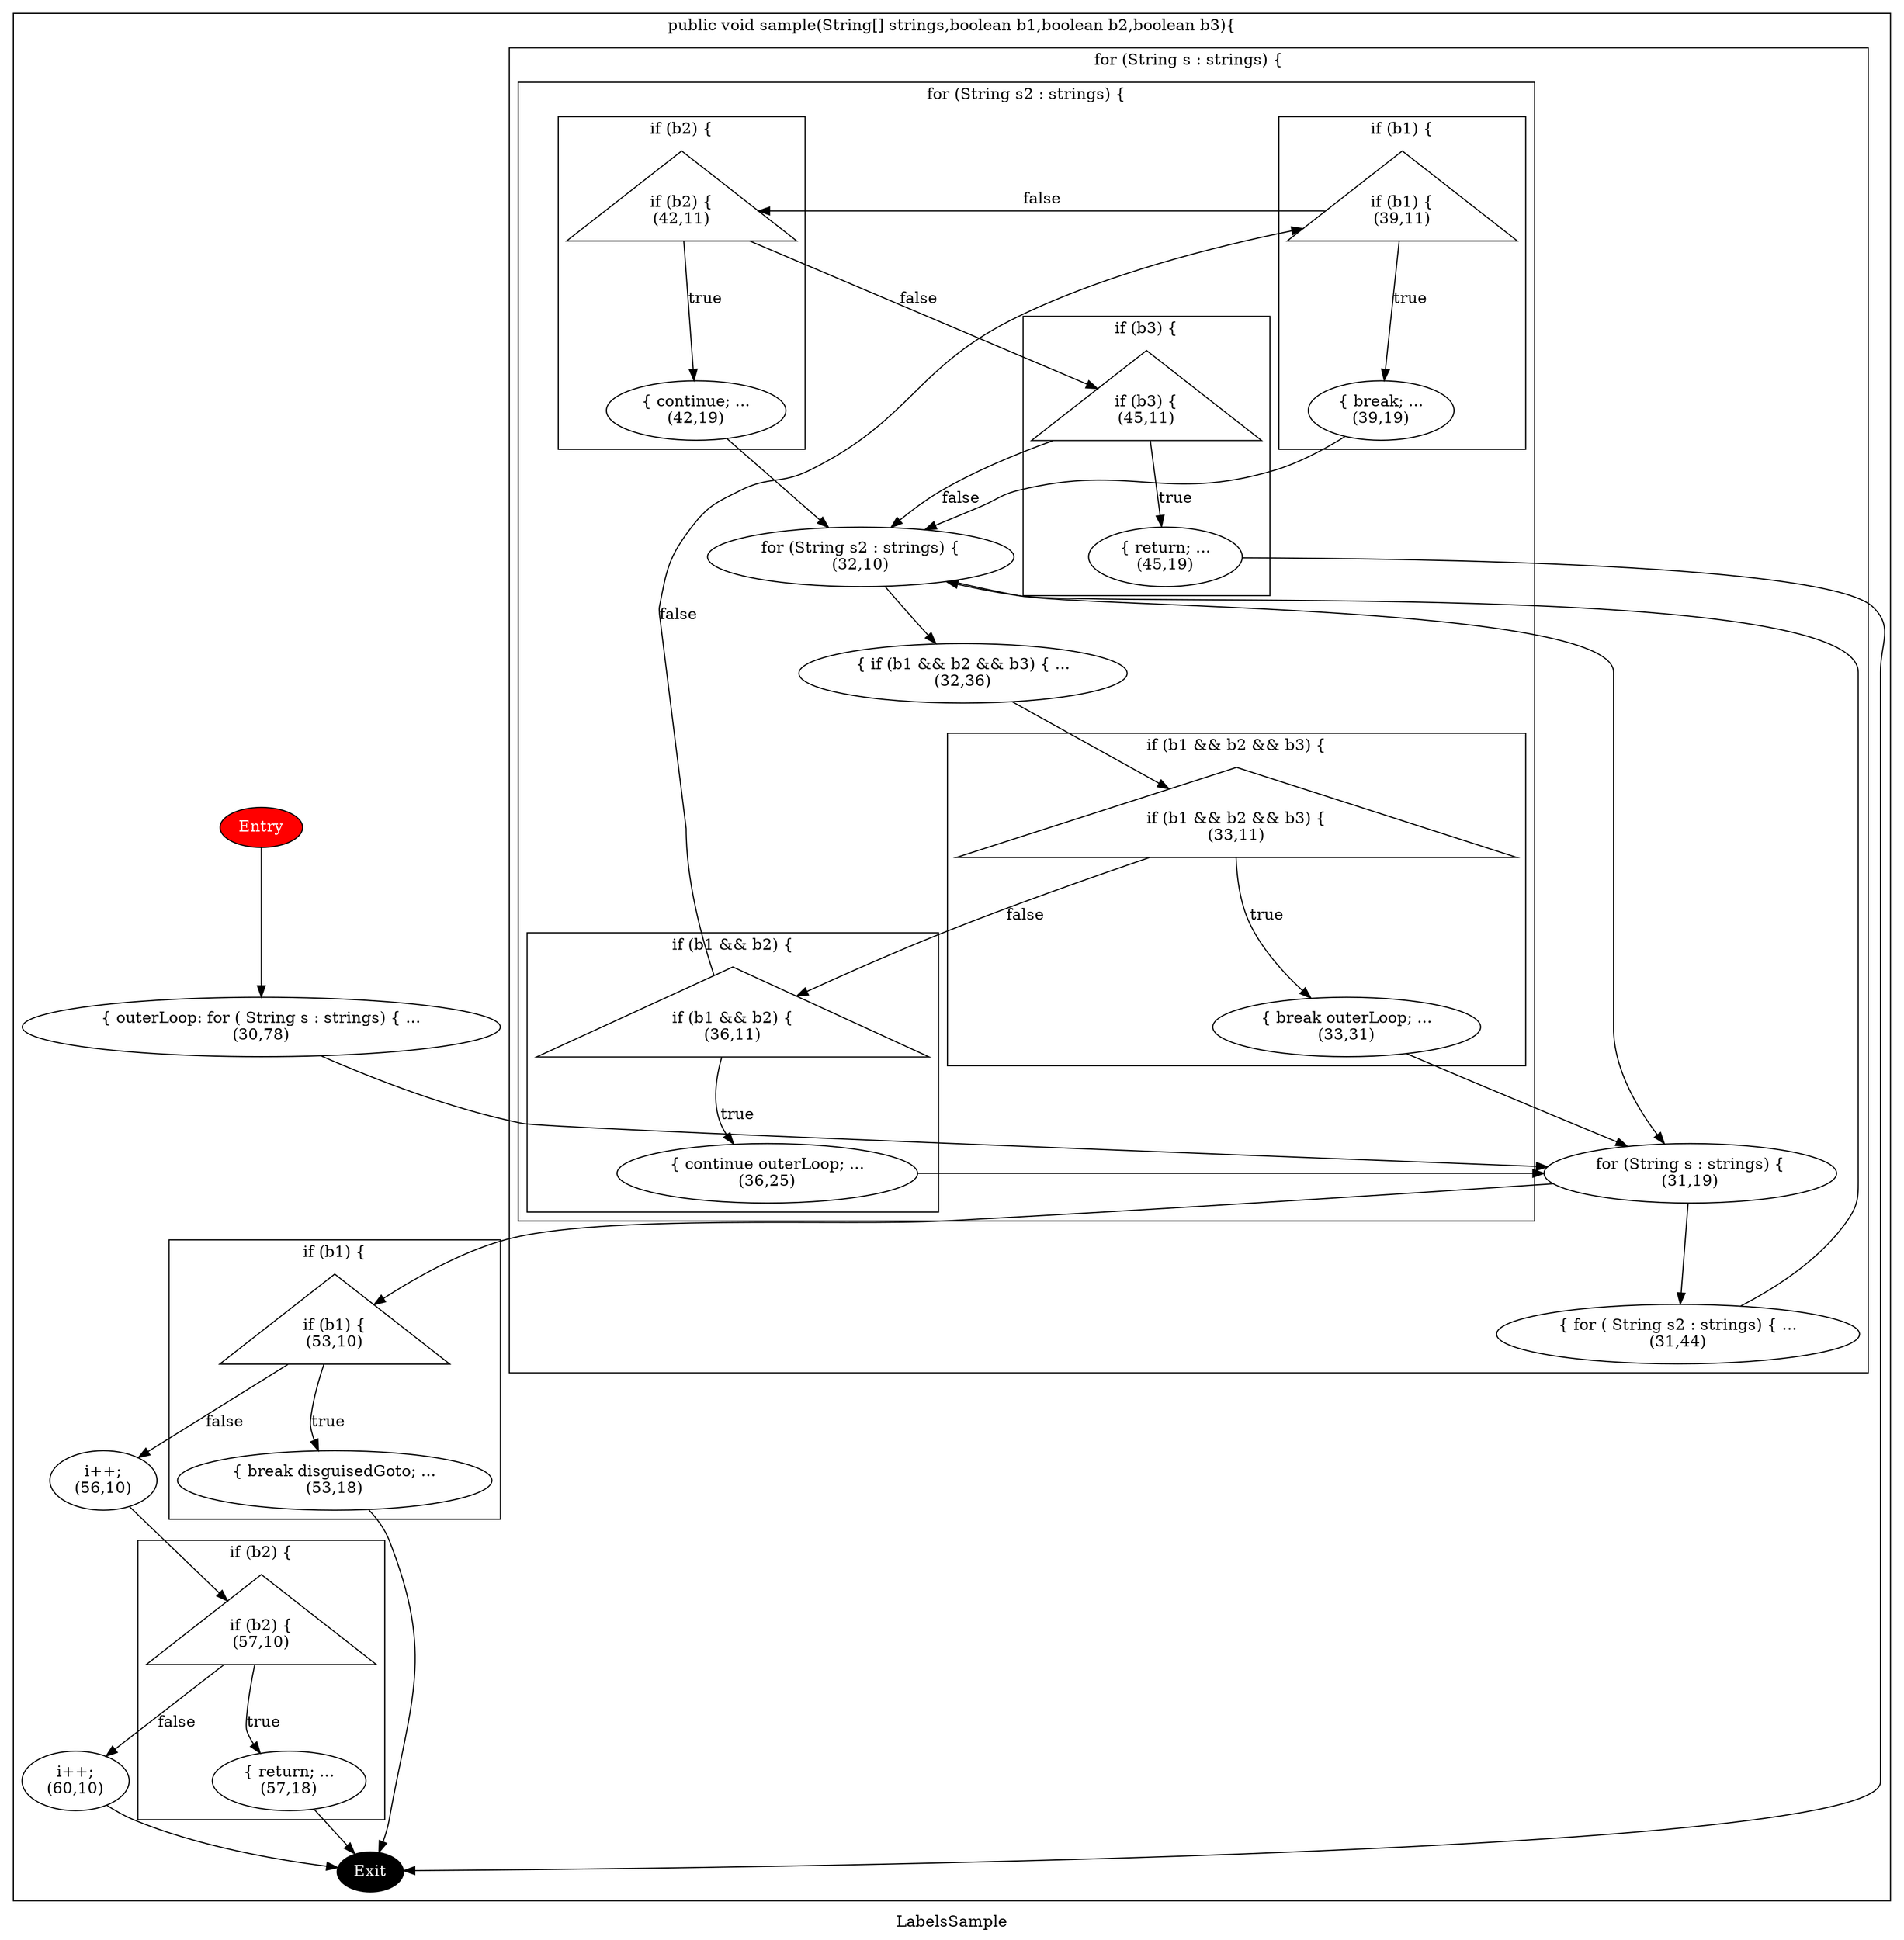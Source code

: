 digraph LabelsSample {
label="LabelsSample";

Entry -> _30_78
_30_78 -> _31_19
_31_19 -> _31_44
_31_19 -> _53_10
_31_44 -> _32_10
_32_10 -> _31_19
_32_10 -> _32_36
_32_36 -> _33_11
_33_11 -> _33_31 [label="true"];
_33_11 -> _36_11 [label="false"];
_33_31 -> _31_19
_36_11 -> _36_25 [label="true"];
_36_11 -> _39_11 [label="false"];
_36_25 -> _31_19
_39_11 -> _39_19 [label="true"];
_39_11 -> _42_11 [label="false"];
_39_19 -> _32_10
_42_11 -> _42_19 [label="true"];
_42_11 -> _45_11 [label="false"];
_42_19 -> _32_10
_45_11 -> _32_10 [label="false"];
_45_11 -> _45_19 [label="true"];
_45_19 -> Exit
_53_10 -> _53_18 [label="true"];
_53_10 -> _56_10 [label="false"];
_53_18 -> Exit
_56_10 -> _57_10
_57_10 -> _57_18 [label="true"];
_57_10 -> _60_10 [label="false"];
_57_18 -> Exit
_60_10 -> Exit

subgraph cluster_1152_public_void_sample_String___strings_boolean_b1_boolean_b2_boolean_b3__ {
label="public void sample(String[] strings,boolean b1,boolean b2,boolean b3){";
Entry [style="filled" fillcolor="red"   fontcolor="white"];
_30_78 [label="{ outerLoop: for ( String s : strings) { ...\n(30,78)"];
_56_10 [label="i++;\n(56,10)"];
_60_10 [label="i++;\n(60,10)"];
Exit  [style="filled" fillcolor="black" fontcolor="white"];

subgraph cluster_1240_for__String_s___strings___ {
label="for (String s : strings) {";
_31_19 [label="for (String s : strings) {\n(31,19)"];
_31_44 [label="{ for ( String s2 : strings) { ...\n(31,44)"];

subgraph cluster_1270_for__String_s2___strings___ {
label="for (String s2 : strings) {";
_32_10 [label="for (String s2 : strings) {\n(32,10)"];
_32_36 [label="{ if (b1 && b2 && b3) { ...\n(32,36)"];

subgraph cluster_1302_if__b1____b2____b3___ {
label="if (b1 && b2 && b3) {";
_33_11 [label="if (b1 && b2 && b3) {\n(33,11)",shape="triangle"];
_33_31 [label="{ break outerLoop; ...\n(33,31)"];
}
subgraph cluster_1356_if__b1____b2___ {
label="if (b1 && b2) {";
_36_11 [label="if (b1 && b2) {\n(36,11)",shape="triangle"];
_36_25 [label="{ continue outerLoop; ...\n(36,25)"];
}
subgraph cluster_1407_if__b1___ {
label="if (b1) {";
_39_11 [label="if (b1) {\n(39,11)",shape="triangle"];
_39_19 [label="{ break; ...\n(39,19)"];
}
subgraph cluster_1439_if__b2___ {
label="if (b2) {";
_42_11 [label="if (b2) {\n(42,11)",shape="triangle"];
_42_19 [label="{ continue; ...\n(42,19)"];
}
subgraph cluster_1474_if__b3___ {
label="if (b3) {";
_45_11 [label="if (b3) {\n(45,11)",shape="triangle"];
_45_19 [label="{ return; ...\n(45,19)"];
}
}
}
subgraph cluster_1549_if__b1___ {
label="if (b1) {";
_53_10 [label="if (b1) {\n(53,10)",shape="triangle"];
_53_18 [label="{ break disguisedGoto; ...\n(53,18)"];
}
subgraph cluster_1600_if__b2___ {
label="if (b2) {";
_57_10 [label="if (b2) {\n(57,10)",shape="triangle"];
_57_18 [label="{ return; ...\n(57,18)"];
}
}
}


